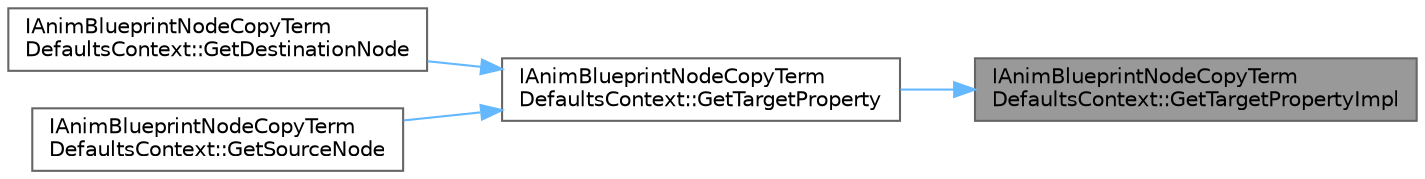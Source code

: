 digraph "IAnimBlueprintNodeCopyTermDefaultsContext::GetTargetPropertyImpl"
{
 // INTERACTIVE_SVG=YES
 // LATEX_PDF_SIZE
  bgcolor="transparent";
  edge [fontname=Helvetica,fontsize=10,labelfontname=Helvetica,labelfontsize=10];
  node [fontname=Helvetica,fontsize=10,shape=box,height=0.2,width=0.4];
  rankdir="RL";
  Node1 [id="Node000001",label="IAnimBlueprintNodeCopyTerm\lDefaultsContext::GetTargetPropertyImpl",height=0.2,width=0.4,color="gray40", fillcolor="grey60", style="filled", fontcolor="black",tooltip=" "];
  Node1 -> Node2 [id="edge1_Node000001_Node000002",dir="back",color="steelblue1",style="solid",tooltip=" "];
  Node2 [id="Node000002",label="IAnimBlueprintNodeCopyTerm\lDefaultsContext::GetTargetProperty",height=0.2,width=0.4,color="grey40", fillcolor="white", style="filled",URL="$d7/d6f/classIAnimBlueprintNodeCopyTermDefaultsContext.html#a2e675a8d520256ea7cdbb721384460fa",tooltip=" "];
  Node2 -> Node3 [id="edge2_Node000002_Node000003",dir="back",color="steelblue1",style="solid",tooltip=" "];
  Node3 [id="Node000003",label="IAnimBlueprintNodeCopyTerm\lDefaultsContext::GetDestinationNode",height=0.2,width=0.4,color="grey40", fillcolor="white", style="filled",URL="$d7/d6f/classIAnimBlueprintNodeCopyTermDefaultsContext.html#ad7a9a89269933de175e26bbacbb141dc",tooltip=" "];
  Node2 -> Node4 [id="edge3_Node000002_Node000004",dir="back",color="steelblue1",style="solid",tooltip=" "];
  Node4 [id="Node000004",label="IAnimBlueprintNodeCopyTerm\lDefaultsContext::GetSourceNode",height=0.2,width=0.4,color="grey40", fillcolor="white", style="filled",URL="$d7/d6f/classIAnimBlueprintNodeCopyTermDefaultsContext.html#a61a3c29283963332af5f1b3c00780f72",tooltip=" "];
}
